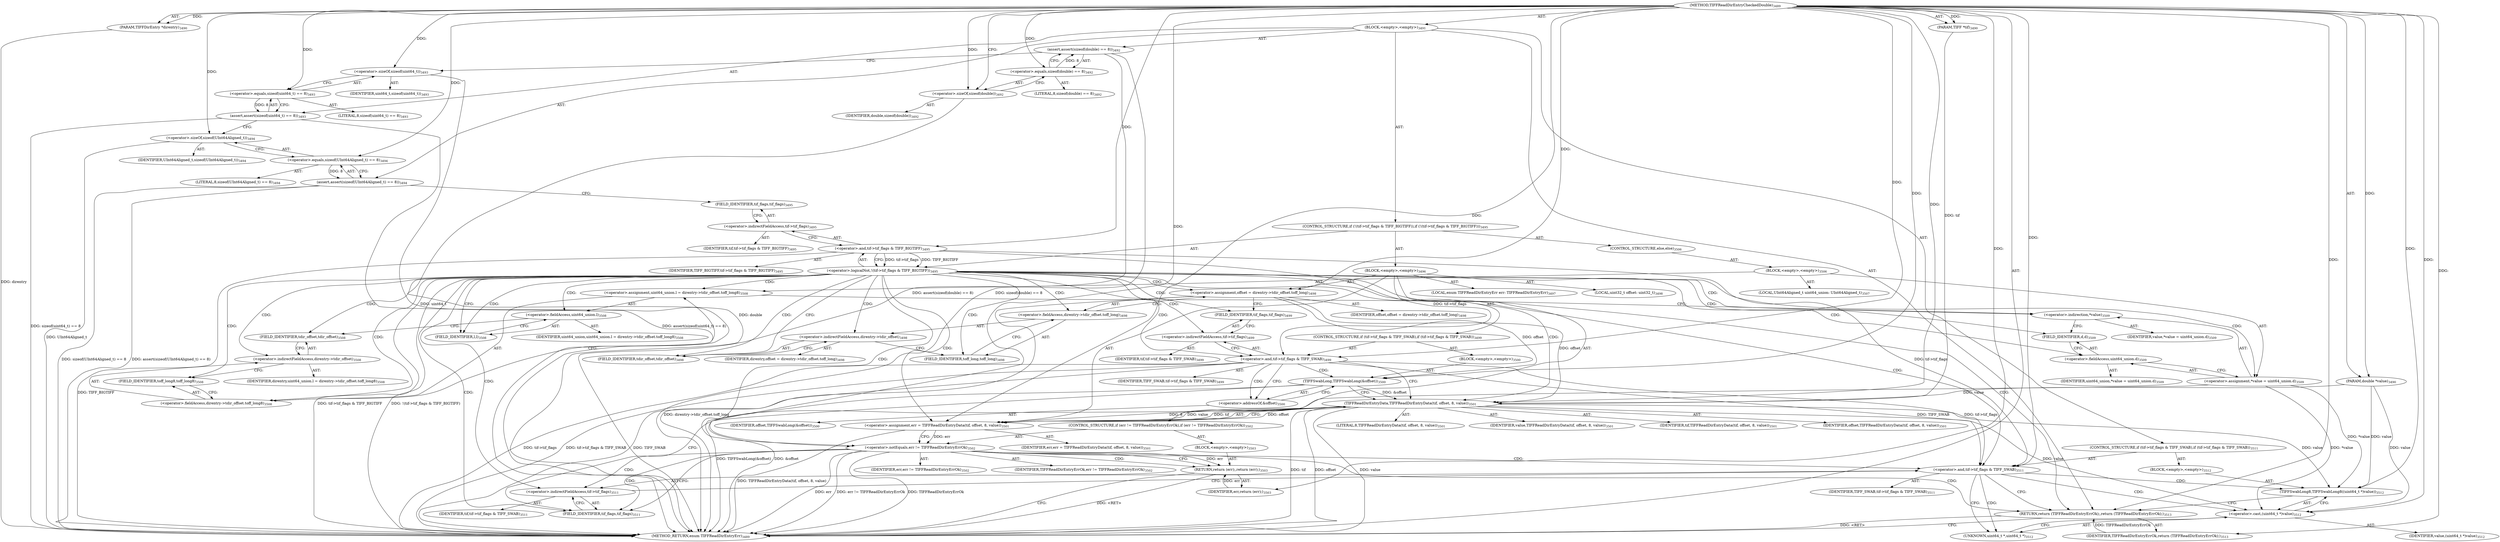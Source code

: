 digraph "TIFFReadDirEntryCheckedDouble" {  
"87228" [label = <(METHOD,TIFFReadDirEntryCheckedDouble)<SUB>3489</SUB>> ]
"87229" [label = <(PARAM,TIFF *tif)<SUB>3490</SUB>> ]
"87230" [label = <(PARAM,TIFFDirEntry *direntry)<SUB>3490</SUB>> ]
"87231" [label = <(PARAM,double *value)<SUB>3490</SUB>> ]
"87232" [label = <(BLOCK,&lt;empty&gt;,&lt;empty&gt;)<SUB>3491</SUB>> ]
"87233" [label = <(assert,assert(sizeof(double) == 8))<SUB>3492</SUB>> ]
"87234" [label = <(&lt;operator&gt;.equals,sizeof(double) == 8)<SUB>3492</SUB>> ]
"87235" [label = <(&lt;operator&gt;.sizeOf,sizeof(double))<SUB>3492</SUB>> ]
"87236" [label = <(IDENTIFIER,double,sizeof(double))<SUB>3492</SUB>> ]
"87237" [label = <(LITERAL,8,sizeof(double) == 8)<SUB>3492</SUB>> ]
"87238" [label = <(assert,assert(sizeof(uint64_t) == 8))<SUB>3493</SUB>> ]
"87239" [label = <(&lt;operator&gt;.equals,sizeof(uint64_t) == 8)<SUB>3493</SUB>> ]
"87240" [label = <(&lt;operator&gt;.sizeOf,sizeof(uint64_t))<SUB>3493</SUB>> ]
"87241" [label = <(IDENTIFIER,uint64_t,sizeof(uint64_t))<SUB>3493</SUB>> ]
"87242" [label = <(LITERAL,8,sizeof(uint64_t) == 8)<SUB>3493</SUB>> ]
"87243" [label = <(assert,assert(sizeof(UInt64Aligned_t) == 8))<SUB>3494</SUB>> ]
"87244" [label = <(&lt;operator&gt;.equals,sizeof(UInt64Aligned_t) == 8)<SUB>3494</SUB>> ]
"87245" [label = <(&lt;operator&gt;.sizeOf,sizeof(UInt64Aligned_t))<SUB>3494</SUB>> ]
"87246" [label = <(IDENTIFIER,UInt64Aligned_t,sizeof(UInt64Aligned_t))<SUB>3494</SUB>> ]
"87247" [label = <(LITERAL,8,sizeof(UInt64Aligned_t) == 8)<SUB>3494</SUB>> ]
"87248" [label = <(CONTROL_STRUCTURE,if (!(tif-&gt;tif_flags &amp; TIFF_BIGTIFF)),if (!(tif-&gt;tif_flags &amp; TIFF_BIGTIFF)))<SUB>3495</SUB>> ]
"87249" [label = <(&lt;operator&gt;.logicalNot,!(tif-&gt;tif_flags &amp; TIFF_BIGTIFF))<SUB>3495</SUB>> ]
"87250" [label = <(&lt;operator&gt;.and,tif-&gt;tif_flags &amp; TIFF_BIGTIFF)<SUB>3495</SUB>> ]
"87251" [label = <(&lt;operator&gt;.indirectFieldAccess,tif-&gt;tif_flags)<SUB>3495</SUB>> ]
"87252" [label = <(IDENTIFIER,tif,tif-&gt;tif_flags &amp; TIFF_BIGTIFF)<SUB>3495</SUB>> ]
"87253" [label = <(FIELD_IDENTIFIER,tif_flags,tif_flags)<SUB>3495</SUB>> ]
"87254" [label = <(IDENTIFIER,TIFF_BIGTIFF,tif-&gt;tif_flags &amp; TIFF_BIGTIFF)<SUB>3495</SUB>> ]
"87255" [label = <(BLOCK,&lt;empty&gt;,&lt;empty&gt;)<SUB>3496</SUB>> ]
"87256" [label = <(LOCAL,enum TIFFReadDirEntryErr err: TIFFReadDirEntryErr)<SUB>3497</SUB>> ]
"87257" [label = <(LOCAL,uint32_t offset: uint32_t)<SUB>3498</SUB>> ]
"87258" [label = <(&lt;operator&gt;.assignment,offset = direntry-&gt;tdir_offset.toff_long)<SUB>3498</SUB>> ]
"87259" [label = <(IDENTIFIER,offset,offset = direntry-&gt;tdir_offset.toff_long)<SUB>3498</SUB>> ]
"87260" [label = <(&lt;operator&gt;.fieldAccess,direntry-&gt;tdir_offset.toff_long)<SUB>3498</SUB>> ]
"87261" [label = <(&lt;operator&gt;.indirectFieldAccess,direntry-&gt;tdir_offset)<SUB>3498</SUB>> ]
"87262" [label = <(IDENTIFIER,direntry,offset = direntry-&gt;tdir_offset.toff_long)<SUB>3498</SUB>> ]
"87263" [label = <(FIELD_IDENTIFIER,tdir_offset,tdir_offset)<SUB>3498</SUB>> ]
"87264" [label = <(FIELD_IDENTIFIER,toff_long,toff_long)<SUB>3498</SUB>> ]
"87265" [label = <(CONTROL_STRUCTURE,if (tif-&gt;tif_flags &amp; TIFF_SWAB),if (tif-&gt;tif_flags &amp; TIFF_SWAB))<SUB>3499</SUB>> ]
"87266" [label = <(&lt;operator&gt;.and,tif-&gt;tif_flags &amp; TIFF_SWAB)<SUB>3499</SUB>> ]
"87267" [label = <(&lt;operator&gt;.indirectFieldAccess,tif-&gt;tif_flags)<SUB>3499</SUB>> ]
"87268" [label = <(IDENTIFIER,tif,tif-&gt;tif_flags &amp; TIFF_SWAB)<SUB>3499</SUB>> ]
"87269" [label = <(FIELD_IDENTIFIER,tif_flags,tif_flags)<SUB>3499</SUB>> ]
"87270" [label = <(IDENTIFIER,TIFF_SWAB,tif-&gt;tif_flags &amp; TIFF_SWAB)<SUB>3499</SUB>> ]
"87271" [label = <(BLOCK,&lt;empty&gt;,&lt;empty&gt;)<SUB>3500</SUB>> ]
"87272" [label = <(TIFFSwabLong,TIFFSwabLong(&amp;offset))<SUB>3500</SUB>> ]
"87273" [label = <(&lt;operator&gt;.addressOf,&amp;offset)<SUB>3500</SUB>> ]
"87274" [label = <(IDENTIFIER,offset,TIFFSwabLong(&amp;offset))<SUB>3500</SUB>> ]
"87275" [label = <(&lt;operator&gt;.assignment,err = TIFFReadDirEntryData(tif, offset, 8, value))<SUB>3501</SUB>> ]
"87276" [label = <(IDENTIFIER,err,err = TIFFReadDirEntryData(tif, offset, 8, value))<SUB>3501</SUB>> ]
"87277" [label = <(TIFFReadDirEntryData,TIFFReadDirEntryData(tif, offset, 8, value))<SUB>3501</SUB>> ]
"87278" [label = <(IDENTIFIER,tif,TIFFReadDirEntryData(tif, offset, 8, value))<SUB>3501</SUB>> ]
"87279" [label = <(IDENTIFIER,offset,TIFFReadDirEntryData(tif, offset, 8, value))<SUB>3501</SUB>> ]
"87280" [label = <(LITERAL,8,TIFFReadDirEntryData(tif, offset, 8, value))<SUB>3501</SUB>> ]
"87281" [label = <(IDENTIFIER,value,TIFFReadDirEntryData(tif, offset, 8, value))<SUB>3501</SUB>> ]
"87282" [label = <(CONTROL_STRUCTURE,if (err != TIFFReadDirEntryErrOk),if (err != TIFFReadDirEntryErrOk))<SUB>3502</SUB>> ]
"87283" [label = <(&lt;operator&gt;.notEquals,err != TIFFReadDirEntryErrOk)<SUB>3502</SUB>> ]
"87284" [label = <(IDENTIFIER,err,err != TIFFReadDirEntryErrOk)<SUB>3502</SUB>> ]
"87285" [label = <(IDENTIFIER,TIFFReadDirEntryErrOk,err != TIFFReadDirEntryErrOk)<SUB>3502</SUB>> ]
"87286" [label = <(BLOCK,&lt;empty&gt;,&lt;empty&gt;)<SUB>3503</SUB>> ]
"87287" [label = <(RETURN,return (err);,return (err);)<SUB>3503</SUB>> ]
"87288" [label = <(IDENTIFIER,err,return (err);)<SUB>3503</SUB>> ]
"87289" [label = <(CONTROL_STRUCTURE,else,else)<SUB>3506</SUB>> ]
"87290" [label = <(BLOCK,&lt;empty&gt;,&lt;empty&gt;)<SUB>3506</SUB>> ]
"87291" [label = <(LOCAL,UInt64Aligned_t uint64_union: UInt64Aligned_t)<SUB>3507</SUB>> ]
"87292" [label = <(&lt;operator&gt;.assignment,uint64_union.l = direntry-&gt;tdir_offset.toff_long8)<SUB>3508</SUB>> ]
"87293" [label = <(&lt;operator&gt;.fieldAccess,uint64_union.l)<SUB>3508</SUB>> ]
"87294" [label = <(IDENTIFIER,uint64_union,uint64_union.l = direntry-&gt;tdir_offset.toff_long8)<SUB>3508</SUB>> ]
"87295" [label = <(FIELD_IDENTIFIER,l,l)<SUB>3508</SUB>> ]
"87296" [label = <(&lt;operator&gt;.fieldAccess,direntry-&gt;tdir_offset.toff_long8)<SUB>3508</SUB>> ]
"87297" [label = <(&lt;operator&gt;.indirectFieldAccess,direntry-&gt;tdir_offset)<SUB>3508</SUB>> ]
"87298" [label = <(IDENTIFIER,direntry,uint64_union.l = direntry-&gt;tdir_offset.toff_long8)<SUB>3508</SUB>> ]
"87299" [label = <(FIELD_IDENTIFIER,tdir_offset,tdir_offset)<SUB>3508</SUB>> ]
"87300" [label = <(FIELD_IDENTIFIER,toff_long8,toff_long8)<SUB>3508</SUB>> ]
"87301" [label = <(&lt;operator&gt;.assignment,*value = uint64_union.d)<SUB>3509</SUB>> ]
"87302" [label = <(&lt;operator&gt;.indirection,*value)<SUB>3509</SUB>> ]
"87303" [label = <(IDENTIFIER,value,*value = uint64_union.d)<SUB>3509</SUB>> ]
"87304" [label = <(&lt;operator&gt;.fieldAccess,uint64_union.d)<SUB>3509</SUB>> ]
"87305" [label = <(IDENTIFIER,uint64_union,*value = uint64_union.d)<SUB>3509</SUB>> ]
"87306" [label = <(FIELD_IDENTIFIER,d,d)<SUB>3509</SUB>> ]
"87307" [label = <(CONTROL_STRUCTURE,if (tif-&gt;tif_flags &amp; TIFF_SWAB),if (tif-&gt;tif_flags &amp; TIFF_SWAB))<SUB>3511</SUB>> ]
"87308" [label = <(&lt;operator&gt;.and,tif-&gt;tif_flags &amp; TIFF_SWAB)<SUB>3511</SUB>> ]
"87309" [label = <(&lt;operator&gt;.indirectFieldAccess,tif-&gt;tif_flags)<SUB>3511</SUB>> ]
"87310" [label = <(IDENTIFIER,tif,tif-&gt;tif_flags &amp; TIFF_SWAB)<SUB>3511</SUB>> ]
"87311" [label = <(FIELD_IDENTIFIER,tif_flags,tif_flags)<SUB>3511</SUB>> ]
"87312" [label = <(IDENTIFIER,TIFF_SWAB,tif-&gt;tif_flags &amp; TIFF_SWAB)<SUB>3511</SUB>> ]
"87313" [label = <(BLOCK,&lt;empty&gt;,&lt;empty&gt;)<SUB>3512</SUB>> ]
"87314" [label = <(TIFFSwabLong8,TIFFSwabLong8((uint64_t *)value))<SUB>3512</SUB>> ]
"87315" [label = <(&lt;operator&gt;.cast,(uint64_t *)value)<SUB>3512</SUB>> ]
"87316" [label = <(UNKNOWN,uint64_t *,uint64_t *)<SUB>3512</SUB>> ]
"87317" [label = <(IDENTIFIER,value,(uint64_t *)value)<SUB>3512</SUB>> ]
"87318" [label = <(RETURN,return (TIFFReadDirEntryErrOk);,return (TIFFReadDirEntryErrOk);)<SUB>3513</SUB>> ]
"87319" [label = <(IDENTIFIER,TIFFReadDirEntryErrOk,return (TIFFReadDirEntryErrOk);)<SUB>3513</SUB>> ]
"87320" [label = <(METHOD_RETURN,enum TIFFReadDirEntryErr)<SUB>3489</SUB>> ]
  "87228" -> "87229"  [ label = "AST: "] 
  "87228" -> "87230"  [ label = "AST: "] 
  "87228" -> "87231"  [ label = "AST: "] 
  "87228" -> "87232"  [ label = "AST: "] 
  "87228" -> "87320"  [ label = "AST: "] 
  "87232" -> "87233"  [ label = "AST: "] 
  "87232" -> "87238"  [ label = "AST: "] 
  "87232" -> "87243"  [ label = "AST: "] 
  "87232" -> "87248"  [ label = "AST: "] 
  "87232" -> "87307"  [ label = "AST: "] 
  "87232" -> "87318"  [ label = "AST: "] 
  "87233" -> "87234"  [ label = "AST: "] 
  "87234" -> "87235"  [ label = "AST: "] 
  "87234" -> "87237"  [ label = "AST: "] 
  "87235" -> "87236"  [ label = "AST: "] 
  "87238" -> "87239"  [ label = "AST: "] 
  "87239" -> "87240"  [ label = "AST: "] 
  "87239" -> "87242"  [ label = "AST: "] 
  "87240" -> "87241"  [ label = "AST: "] 
  "87243" -> "87244"  [ label = "AST: "] 
  "87244" -> "87245"  [ label = "AST: "] 
  "87244" -> "87247"  [ label = "AST: "] 
  "87245" -> "87246"  [ label = "AST: "] 
  "87248" -> "87249"  [ label = "AST: "] 
  "87248" -> "87255"  [ label = "AST: "] 
  "87248" -> "87289"  [ label = "AST: "] 
  "87249" -> "87250"  [ label = "AST: "] 
  "87250" -> "87251"  [ label = "AST: "] 
  "87250" -> "87254"  [ label = "AST: "] 
  "87251" -> "87252"  [ label = "AST: "] 
  "87251" -> "87253"  [ label = "AST: "] 
  "87255" -> "87256"  [ label = "AST: "] 
  "87255" -> "87257"  [ label = "AST: "] 
  "87255" -> "87258"  [ label = "AST: "] 
  "87255" -> "87265"  [ label = "AST: "] 
  "87255" -> "87275"  [ label = "AST: "] 
  "87255" -> "87282"  [ label = "AST: "] 
  "87258" -> "87259"  [ label = "AST: "] 
  "87258" -> "87260"  [ label = "AST: "] 
  "87260" -> "87261"  [ label = "AST: "] 
  "87260" -> "87264"  [ label = "AST: "] 
  "87261" -> "87262"  [ label = "AST: "] 
  "87261" -> "87263"  [ label = "AST: "] 
  "87265" -> "87266"  [ label = "AST: "] 
  "87265" -> "87271"  [ label = "AST: "] 
  "87266" -> "87267"  [ label = "AST: "] 
  "87266" -> "87270"  [ label = "AST: "] 
  "87267" -> "87268"  [ label = "AST: "] 
  "87267" -> "87269"  [ label = "AST: "] 
  "87271" -> "87272"  [ label = "AST: "] 
  "87272" -> "87273"  [ label = "AST: "] 
  "87273" -> "87274"  [ label = "AST: "] 
  "87275" -> "87276"  [ label = "AST: "] 
  "87275" -> "87277"  [ label = "AST: "] 
  "87277" -> "87278"  [ label = "AST: "] 
  "87277" -> "87279"  [ label = "AST: "] 
  "87277" -> "87280"  [ label = "AST: "] 
  "87277" -> "87281"  [ label = "AST: "] 
  "87282" -> "87283"  [ label = "AST: "] 
  "87282" -> "87286"  [ label = "AST: "] 
  "87283" -> "87284"  [ label = "AST: "] 
  "87283" -> "87285"  [ label = "AST: "] 
  "87286" -> "87287"  [ label = "AST: "] 
  "87287" -> "87288"  [ label = "AST: "] 
  "87289" -> "87290"  [ label = "AST: "] 
  "87290" -> "87291"  [ label = "AST: "] 
  "87290" -> "87292"  [ label = "AST: "] 
  "87290" -> "87301"  [ label = "AST: "] 
  "87292" -> "87293"  [ label = "AST: "] 
  "87292" -> "87296"  [ label = "AST: "] 
  "87293" -> "87294"  [ label = "AST: "] 
  "87293" -> "87295"  [ label = "AST: "] 
  "87296" -> "87297"  [ label = "AST: "] 
  "87296" -> "87300"  [ label = "AST: "] 
  "87297" -> "87298"  [ label = "AST: "] 
  "87297" -> "87299"  [ label = "AST: "] 
  "87301" -> "87302"  [ label = "AST: "] 
  "87301" -> "87304"  [ label = "AST: "] 
  "87302" -> "87303"  [ label = "AST: "] 
  "87304" -> "87305"  [ label = "AST: "] 
  "87304" -> "87306"  [ label = "AST: "] 
  "87307" -> "87308"  [ label = "AST: "] 
  "87307" -> "87313"  [ label = "AST: "] 
  "87308" -> "87309"  [ label = "AST: "] 
  "87308" -> "87312"  [ label = "AST: "] 
  "87309" -> "87310"  [ label = "AST: "] 
  "87309" -> "87311"  [ label = "AST: "] 
  "87313" -> "87314"  [ label = "AST: "] 
  "87314" -> "87315"  [ label = "AST: "] 
  "87315" -> "87316"  [ label = "AST: "] 
  "87315" -> "87317"  [ label = "AST: "] 
  "87318" -> "87319"  [ label = "AST: "] 
  "87233" -> "87240"  [ label = "CFG: "] 
  "87238" -> "87245"  [ label = "CFG: "] 
  "87243" -> "87253"  [ label = "CFG: "] 
  "87318" -> "87320"  [ label = "CFG: "] 
  "87234" -> "87233"  [ label = "CFG: "] 
  "87239" -> "87238"  [ label = "CFG: "] 
  "87244" -> "87243"  [ label = "CFG: "] 
  "87249" -> "87263"  [ label = "CFG: "] 
  "87249" -> "87295"  [ label = "CFG: "] 
  "87308" -> "87316"  [ label = "CFG: "] 
  "87308" -> "87318"  [ label = "CFG: "] 
  "87235" -> "87234"  [ label = "CFG: "] 
  "87240" -> "87239"  [ label = "CFG: "] 
  "87245" -> "87244"  [ label = "CFG: "] 
  "87250" -> "87249"  [ label = "CFG: "] 
  "87258" -> "87269"  [ label = "CFG: "] 
  "87275" -> "87283"  [ label = "CFG: "] 
  "87309" -> "87308"  [ label = "CFG: "] 
  "87314" -> "87318"  [ label = "CFG: "] 
  "87251" -> "87250"  [ label = "CFG: "] 
  "87260" -> "87258"  [ label = "CFG: "] 
  "87266" -> "87273"  [ label = "CFG: "] 
  "87266" -> "87277"  [ label = "CFG: "] 
  "87277" -> "87275"  [ label = "CFG: "] 
  "87283" -> "87287"  [ label = "CFG: "] 
  "87283" -> "87311"  [ label = "CFG: "] 
  "87292" -> "87302"  [ label = "CFG: "] 
  "87301" -> "87311"  [ label = "CFG: "] 
  "87311" -> "87309"  [ label = "CFG: "] 
  "87315" -> "87314"  [ label = "CFG: "] 
  "87253" -> "87251"  [ label = "CFG: "] 
  "87261" -> "87264"  [ label = "CFG: "] 
  "87264" -> "87260"  [ label = "CFG: "] 
  "87267" -> "87266"  [ label = "CFG: "] 
  "87272" -> "87277"  [ label = "CFG: "] 
  "87287" -> "87320"  [ label = "CFG: "] 
  "87293" -> "87299"  [ label = "CFG: "] 
  "87296" -> "87292"  [ label = "CFG: "] 
  "87302" -> "87306"  [ label = "CFG: "] 
  "87304" -> "87301"  [ label = "CFG: "] 
  "87316" -> "87315"  [ label = "CFG: "] 
  "87263" -> "87261"  [ label = "CFG: "] 
  "87269" -> "87267"  [ label = "CFG: "] 
  "87273" -> "87272"  [ label = "CFG: "] 
  "87295" -> "87293"  [ label = "CFG: "] 
  "87297" -> "87300"  [ label = "CFG: "] 
  "87300" -> "87296"  [ label = "CFG: "] 
  "87306" -> "87304"  [ label = "CFG: "] 
  "87299" -> "87297"  [ label = "CFG: "] 
  "87228" -> "87235"  [ label = "CFG: "] 
  "87287" -> "87320"  [ label = "DDG: &lt;RET&gt;"] 
  "87318" -> "87320"  [ label = "DDG: &lt;RET&gt;"] 
  "87230" -> "87320"  [ label = "DDG: direntry"] 
  "87233" -> "87320"  [ label = "DDG: sizeof(double) == 8"] 
  "87233" -> "87320"  [ label = "DDG: assert(sizeof(double) == 8)"] 
  "87238" -> "87320"  [ label = "DDG: sizeof(uint64_t) == 8"] 
  "87238" -> "87320"  [ label = "DDG: assert(sizeof(uint64_t) == 8)"] 
  "87243" -> "87320"  [ label = "DDG: sizeof(UInt64Aligned_t) == 8"] 
  "87243" -> "87320"  [ label = "DDG: assert(sizeof(UInt64Aligned_t) == 8)"] 
  "87249" -> "87320"  [ label = "DDG: tif-&gt;tif_flags &amp; TIFF_BIGTIFF"] 
  "87249" -> "87320"  [ label = "DDG: !(tif-&gt;tif_flags &amp; TIFF_BIGTIFF)"] 
  "87258" -> "87320"  [ label = "DDG: direntry-&gt;tdir_offset.toff_long"] 
  "87266" -> "87320"  [ label = "DDG: tif-&gt;tif_flags"] 
  "87266" -> "87320"  [ label = "DDG: TIFF_SWAB"] 
  "87266" -> "87320"  [ label = "DDG: tif-&gt;tif_flags &amp; TIFF_SWAB"] 
  "87272" -> "87320"  [ label = "DDG: &amp;offset"] 
  "87272" -> "87320"  [ label = "DDG: TIFFSwabLong(&amp;offset)"] 
  "87277" -> "87320"  [ label = "DDG: tif"] 
  "87277" -> "87320"  [ label = "DDG: offset"] 
  "87277" -> "87320"  [ label = "DDG: value"] 
  "87275" -> "87320"  [ label = "DDG: TIFFReadDirEntryData(tif, offset, 8, value)"] 
  "87283" -> "87320"  [ label = "DDG: err"] 
  "87283" -> "87320"  [ label = "DDG: err != TIFFReadDirEntryErrOk"] 
  "87283" -> "87320"  [ label = "DDG: TIFFReadDirEntryErrOk"] 
  "87235" -> "87320"  [ label = "DDG: double"] 
  "87245" -> "87320"  [ label = "DDG: UInt64Aligned_t"] 
  "87240" -> "87320"  [ label = "DDG: uint64_t"] 
  "87250" -> "87320"  [ label = "DDG: TIFF_BIGTIFF"] 
  "87228" -> "87229"  [ label = "DDG: "] 
  "87228" -> "87230"  [ label = "DDG: "] 
  "87228" -> "87231"  [ label = "DDG: "] 
  "87319" -> "87318"  [ label = "DDG: TIFFReadDirEntryErrOk"] 
  "87228" -> "87318"  [ label = "DDG: "] 
  "87234" -> "87233"  [ label = "DDG: 8"] 
  "87239" -> "87238"  [ label = "DDG: 8"] 
  "87244" -> "87243"  [ label = "DDG: 8"] 
  "87228" -> "87319"  [ label = "DDG: "] 
  "87228" -> "87234"  [ label = "DDG: "] 
  "87228" -> "87239"  [ label = "DDG: "] 
  "87228" -> "87244"  [ label = "DDG: "] 
  "87250" -> "87249"  [ label = "DDG: tif-&gt;tif_flags"] 
  "87250" -> "87249"  [ label = "DDG: TIFF_BIGTIFF"] 
  "87277" -> "87275"  [ label = "DDG: tif"] 
  "87277" -> "87275"  [ label = "DDG: offset"] 
  "87277" -> "87275"  [ label = "DDG: 8"] 
  "87277" -> "87275"  [ label = "DDG: value"] 
  "87250" -> "87308"  [ label = "DDG: tif-&gt;tif_flags"] 
  "87266" -> "87308"  [ label = "DDG: tif-&gt;tif_flags"] 
  "87266" -> "87308"  [ label = "DDG: TIFF_SWAB"] 
  "87228" -> "87308"  [ label = "DDG: "] 
  "87228" -> "87235"  [ label = "DDG: "] 
  "87228" -> "87240"  [ label = "DDG: "] 
  "87228" -> "87245"  [ label = "DDG: "] 
  "87228" -> "87250"  [ label = "DDG: "] 
  "87228" -> "87258"  [ label = "DDG: "] 
  "87228" -> "87275"  [ label = "DDG: "] 
  "87301" -> "87314"  [ label = "DDG: *value"] 
  "87277" -> "87314"  [ label = "DDG: value"] 
  "87231" -> "87314"  [ label = "DDG: value"] 
  "87228" -> "87314"  [ label = "DDG: "] 
  "87250" -> "87266"  [ label = "DDG: tif-&gt;tif_flags"] 
  "87228" -> "87266"  [ label = "DDG: "] 
  "87229" -> "87277"  [ label = "DDG: tif"] 
  "87228" -> "87277"  [ label = "DDG: "] 
  "87258" -> "87277"  [ label = "DDG: offset"] 
  "87272" -> "87277"  [ label = "DDG: &amp;offset"] 
  "87231" -> "87277"  [ label = "DDG: value"] 
  "87275" -> "87283"  [ label = "DDG: err"] 
  "87228" -> "87283"  [ label = "DDG: "] 
  "87288" -> "87287"  [ label = "DDG: err"] 
  "87283" -> "87287"  [ label = "DDG: err"] 
  "87301" -> "87315"  [ label = "DDG: *value"] 
  "87277" -> "87315"  [ label = "DDG: value"] 
  "87231" -> "87315"  [ label = "DDG: value"] 
  "87228" -> "87315"  [ label = "DDG: "] 
  "87258" -> "87272"  [ label = "DDG: offset"] 
  "87228" -> "87272"  [ label = "DDG: "] 
  "87228" -> "87288"  [ label = "DDG: "] 
  "87249" -> "87296"  [ label = "CDG: "] 
  "87249" -> "87275"  [ label = "CDG: "] 
  "87249" -> "87266"  [ label = "CDG: "] 
  "87249" -> "87283"  [ label = "CDG: "] 
  "87249" -> "87301"  [ label = "CDG: "] 
  "87249" -> "87293"  [ label = "CDG: "] 
  "87249" -> "87295"  [ label = "CDG: "] 
  "87249" -> "87267"  [ label = "CDG: "] 
  "87249" -> "87309"  [ label = "CDG: "] 
  "87249" -> "87318"  [ label = "CDG: "] 
  "87249" -> "87263"  [ label = "CDG: "] 
  "87249" -> "87292"  [ label = "CDG: "] 
  "87249" -> "87306"  [ label = "CDG: "] 
  "87249" -> "87264"  [ label = "CDG: "] 
  "87249" -> "87297"  [ label = "CDG: "] 
  "87249" -> "87308"  [ label = "CDG: "] 
  "87249" -> "87302"  [ label = "CDG: "] 
  "87249" -> "87261"  [ label = "CDG: "] 
  "87249" -> "87269"  [ label = "CDG: "] 
  "87249" -> "87300"  [ label = "CDG: "] 
  "87249" -> "87304"  [ label = "CDG: "] 
  "87249" -> "87277"  [ label = "CDG: "] 
  "87249" -> "87311"  [ label = "CDG: "] 
  "87249" -> "87258"  [ label = "CDG: "] 
  "87249" -> "87299"  [ label = "CDG: "] 
  "87249" -> "87260"  [ label = "CDG: "] 
  "87308" -> "87314"  [ label = "CDG: "] 
  "87308" -> "87316"  [ label = "CDG: "] 
  "87308" -> "87315"  [ label = "CDG: "] 
  "87266" -> "87272"  [ label = "CDG: "] 
  "87266" -> "87273"  [ label = "CDG: "] 
  "87283" -> "87309"  [ label = "CDG: "] 
  "87283" -> "87318"  [ label = "CDG: "] 
  "87283" -> "87287"  [ label = "CDG: "] 
  "87283" -> "87308"  [ label = "CDG: "] 
  "87283" -> "87311"  [ label = "CDG: "] 
}
